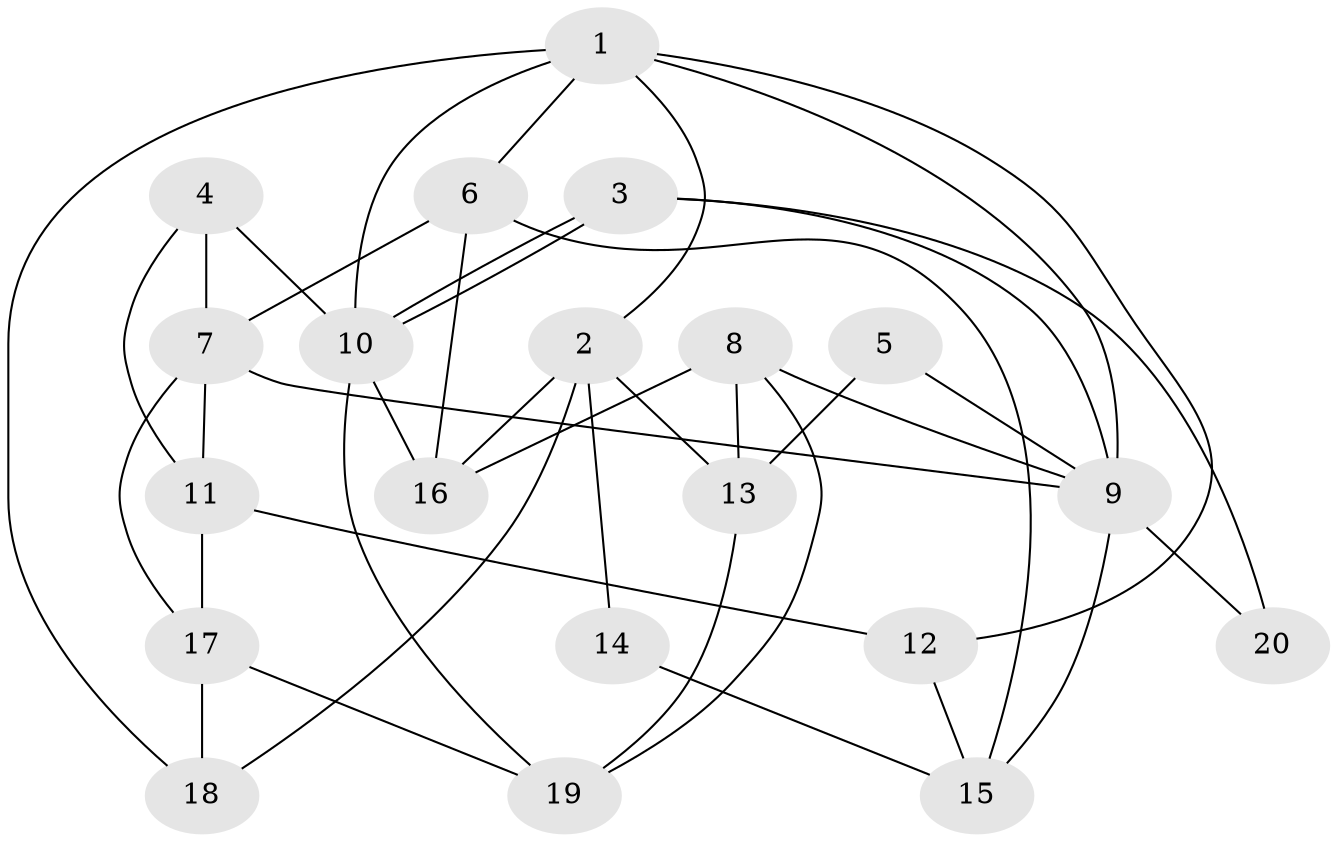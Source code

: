 // Generated by graph-tools (version 1.1) at 2025/46/02/15/25 05:46:28]
// undirected, 20 vertices, 40 edges
graph export_dot {
graph [start="1"]
  node [color=gray90,style=filled];
  1;
  2;
  3;
  4;
  5;
  6;
  7;
  8;
  9;
  10;
  11;
  12;
  13;
  14;
  15;
  16;
  17;
  18;
  19;
  20;
  1 -- 6;
  1 -- 12;
  1 -- 2;
  1 -- 9;
  1 -- 10;
  1 -- 18;
  2 -- 13;
  2 -- 14;
  2 -- 16;
  2 -- 18;
  3 -- 9;
  3 -- 10;
  3 -- 10;
  3 -- 20;
  4 -- 11;
  4 -- 10;
  4 -- 7;
  5 -- 13;
  5 -- 9;
  6 -- 16;
  6 -- 7;
  6 -- 15;
  7 -- 17;
  7 -- 9;
  7 -- 11;
  8 -- 9;
  8 -- 16;
  8 -- 13;
  8 -- 19;
  9 -- 15;
  9 -- 20;
  10 -- 16;
  10 -- 19;
  11 -- 17;
  11 -- 12;
  12 -- 15;
  13 -- 19;
  14 -- 15;
  17 -- 19;
  17 -- 18;
}
